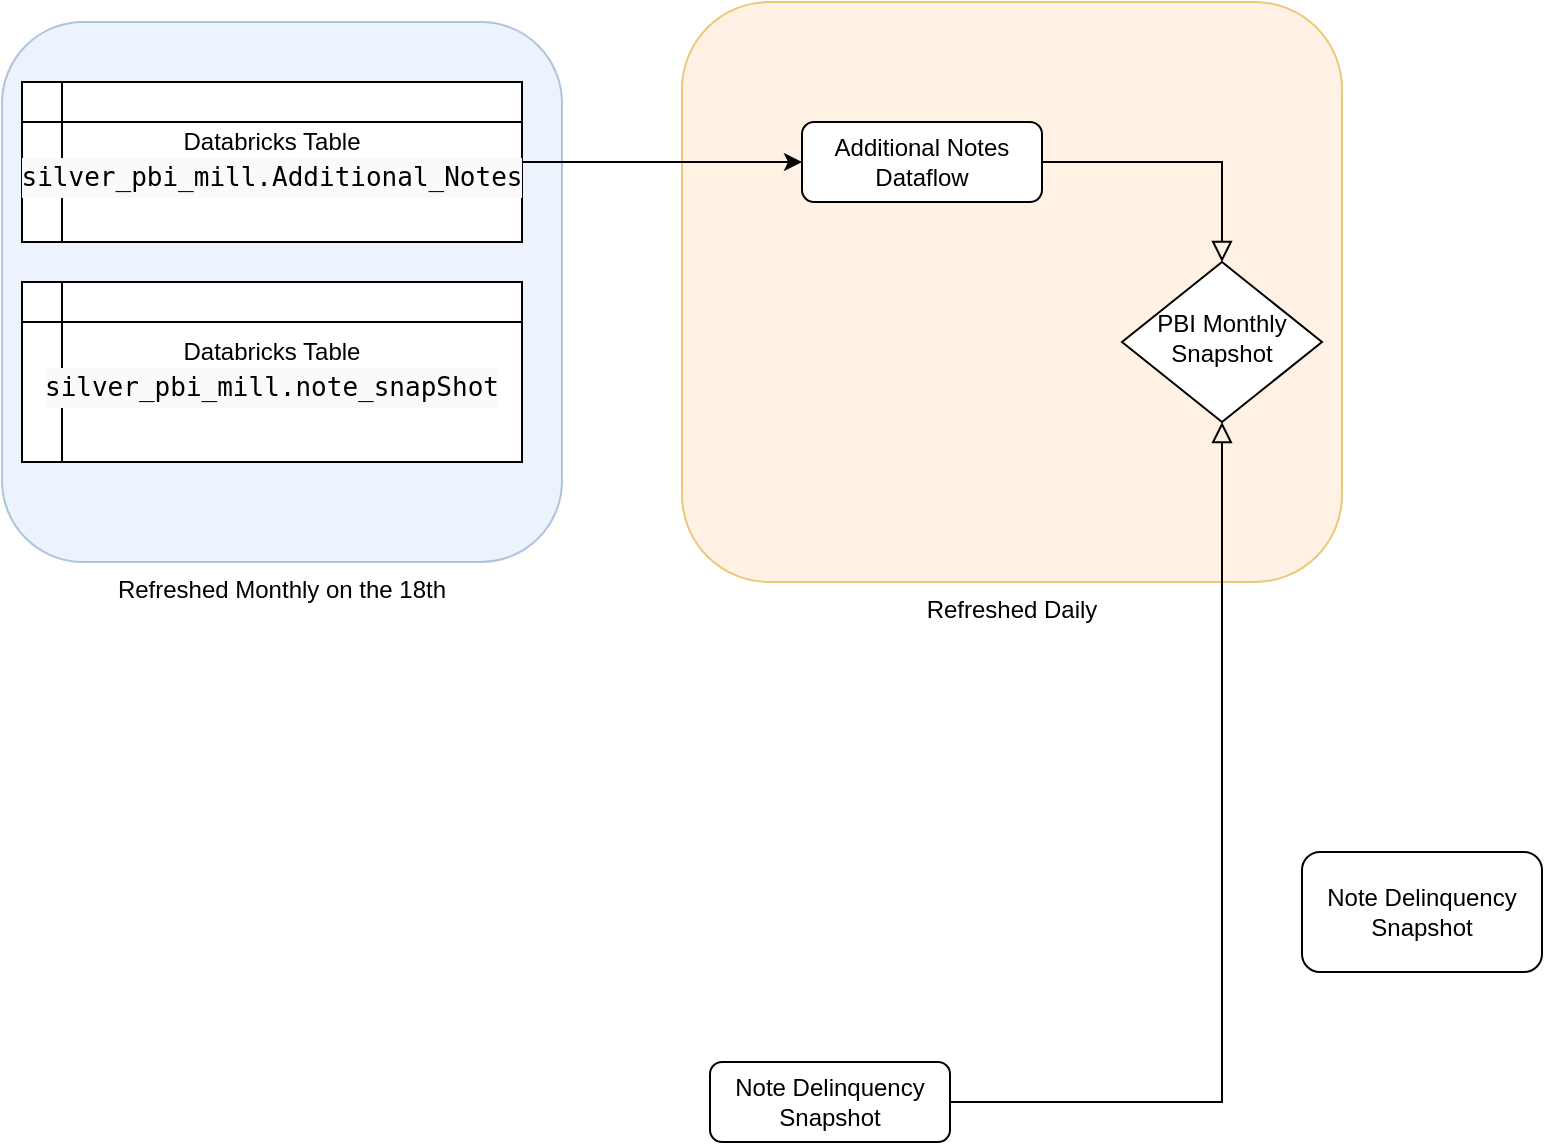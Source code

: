 <mxfile version="21.6.5" type="github">
  <diagram id="C5RBs43oDa-KdzZeNtuy" name="Page-1">
    <mxGraphModel dx="1434" dy="774" grid="1" gridSize="10" guides="1" tooltips="1" connect="1" arrows="1" fold="1" page="1" pageScale="1" pageWidth="827" pageHeight="1169" math="0" shadow="0">
      <root>
        <mxCell id="WIyWlLk6GJQsqaUBKTNV-0" />
        <mxCell id="WIyWlLk6GJQsqaUBKTNV-1" parent="WIyWlLk6GJQsqaUBKTNV-0" />
        <mxCell id="1ClU3SUQ2T3IdK77BwjU-2" value="Refreshed Daily" style="rounded=1;whiteSpace=wrap;html=1;direction=south;fillColor=#ffe6cc;strokeColor=#d79b00;opacity=50;imageVerticalAlign=middle;labelPosition=center;verticalLabelPosition=bottom;align=center;verticalAlign=top;" vertex="1" parent="WIyWlLk6GJQsqaUBKTNV-1">
          <mxGeometry x="340" y="100" width="330" height="290" as="geometry" />
        </mxCell>
        <mxCell id="1ClU3SUQ2T3IdK77BwjU-1" value="Refreshed Monthly on the 18th" style="rounded=1;whiteSpace=wrap;html=1;direction=south;fillColor=#dae8fc;strokeColor=#6c8ebf;opacity=50;labelPosition=center;verticalLabelPosition=bottom;align=center;verticalAlign=top;" vertex="1" parent="WIyWlLk6GJQsqaUBKTNV-1">
          <mxGeometry y="110" width="280" height="270" as="geometry" />
        </mxCell>
        <mxCell id="WIyWlLk6GJQsqaUBKTNV-2" value="" style="rounded=0;html=1;jettySize=auto;orthogonalLoop=1;fontSize=11;endArrow=block;endFill=0;endSize=8;strokeWidth=1;shadow=0;labelBackgroundColor=none;edgeStyle=orthogonalEdgeStyle;" parent="WIyWlLk6GJQsqaUBKTNV-1" source="WIyWlLk6GJQsqaUBKTNV-3" target="WIyWlLk6GJQsqaUBKTNV-6" edge="1">
          <mxGeometry relative="1" as="geometry" />
        </mxCell>
        <mxCell id="WIyWlLk6GJQsqaUBKTNV-3" value="Additional Notes Dataflow" style="rounded=1;whiteSpace=wrap;html=1;fontSize=12;glass=0;strokeWidth=1;shadow=0;" parent="WIyWlLk6GJQsqaUBKTNV-1" vertex="1">
          <mxGeometry x="400" y="160" width="120" height="40" as="geometry" />
        </mxCell>
        <mxCell id="WIyWlLk6GJQsqaUBKTNV-5" value="" style="edgeStyle=orthogonalEdgeStyle;rounded=0;html=1;jettySize=auto;orthogonalLoop=1;fontSize=11;endArrow=block;endFill=0;endSize=8;strokeWidth=1;shadow=0;labelBackgroundColor=none;entryX=0.5;entryY=1;entryDx=0;entryDy=0;exitX=1;exitY=0.5;exitDx=0;exitDy=0;" parent="WIyWlLk6GJQsqaUBKTNV-1" source="WIyWlLk6GJQsqaUBKTNV-7" target="WIyWlLk6GJQsqaUBKTNV-6" edge="1">
          <mxGeometry y="10" relative="1" as="geometry">
            <mxPoint as="offset" />
            <mxPoint x="380" y="240" as="sourcePoint" />
          </mxGeometry>
        </mxCell>
        <mxCell id="WIyWlLk6GJQsqaUBKTNV-6" value="&lt;div&gt;PBI Monthly Snapshot&lt;/div&gt;" style="rhombus;whiteSpace=wrap;html=1;shadow=0;fontFamily=Helvetica;fontSize=12;align=center;strokeWidth=1;spacing=6;spacingTop=-4;" parent="WIyWlLk6GJQsqaUBKTNV-1" vertex="1">
          <mxGeometry x="560" y="230" width="100" height="80" as="geometry" />
        </mxCell>
        <mxCell id="WIyWlLk6GJQsqaUBKTNV-7" value="Note Delinquency Snapshot" style="rounded=1;whiteSpace=wrap;html=1;fontSize=12;glass=0;strokeWidth=1;shadow=0;" parent="WIyWlLk6GJQsqaUBKTNV-1" vertex="1">
          <mxGeometry x="354" y="630" width="120" height="40" as="geometry" />
        </mxCell>
        <mxCell id="1ClU3SUQ2T3IdK77BwjU-3" value="Note Delinquency Snapshot" style="rounded=1;whiteSpace=wrap;html=1;fontSize=12;glass=0;strokeWidth=1;shadow=0;" vertex="1" parent="WIyWlLk6GJQsqaUBKTNV-1">
          <mxGeometry x="650" y="525" width="120" height="60" as="geometry" />
        </mxCell>
        <mxCell id="1ClU3SUQ2T3IdK77BwjU-9" style="edgeStyle=orthogonalEdgeStyle;rounded=0;orthogonalLoop=1;jettySize=auto;html=1;exitX=1;exitY=0.5;exitDx=0;exitDy=0;" edge="1" parent="WIyWlLk6GJQsqaUBKTNV-1" source="1ClU3SUQ2T3IdK77BwjU-6" target="WIyWlLk6GJQsqaUBKTNV-3">
          <mxGeometry relative="1" as="geometry" />
        </mxCell>
        <mxCell id="1ClU3SUQ2T3IdK77BwjU-6" value="Databricks Table &lt;br&gt;&lt;div style=&quot;color: rgb(0, 0, 0); background-color: rgb(250, 250, 250); font-family: &amp;quot;Source Code Pro&amp;quot;, &amp;quot;Menlo&amp;quot;, &amp;quot;Consolas&amp;quot;, monospace, Consolas, &amp;quot;Courier New&amp;quot;, monospace; font-weight: normal; font-size: 13px; line-height: 20px;&quot;&gt;&lt;div&gt;silver_pbi_mill.Additional_Notes&lt;/div&gt;&lt;/div&gt;" style="shape=internalStorage;whiteSpace=wrap;html=1;backgroundOutline=1;labelPosition=center;verticalLabelPosition=middle;align=center;verticalAlign=middle;" vertex="1" parent="WIyWlLk6GJQsqaUBKTNV-1">
          <mxGeometry x="10" y="140" width="250" height="80" as="geometry" />
        </mxCell>
        <mxCell id="1ClU3SUQ2T3IdK77BwjU-7" value="Databricks Table &lt;br&gt;&lt;div style=&quot;color: rgb(0, 0, 0); background-color: rgb(250, 250, 250); font-family: &amp;quot;Source Code Pro&amp;quot;, &amp;quot;Menlo&amp;quot;, &amp;quot;Consolas&amp;quot;, monospace, Consolas, &amp;quot;Courier New&amp;quot;, monospace; font-weight: normal; line-height: 20px; font-size: 13px;&quot;&gt;&lt;div&gt;silver_pbi_mill.note_snapShot&lt;/div&gt;&lt;/div&gt;" style="shape=internalStorage;whiteSpace=wrap;html=1;backgroundOutline=1;labelPosition=center;verticalLabelPosition=middle;align=center;verticalAlign=middle;" vertex="1" parent="WIyWlLk6GJQsqaUBKTNV-1">
          <mxGeometry x="10" y="240" width="250" height="90" as="geometry" />
        </mxCell>
      </root>
    </mxGraphModel>
  </diagram>
</mxfile>
